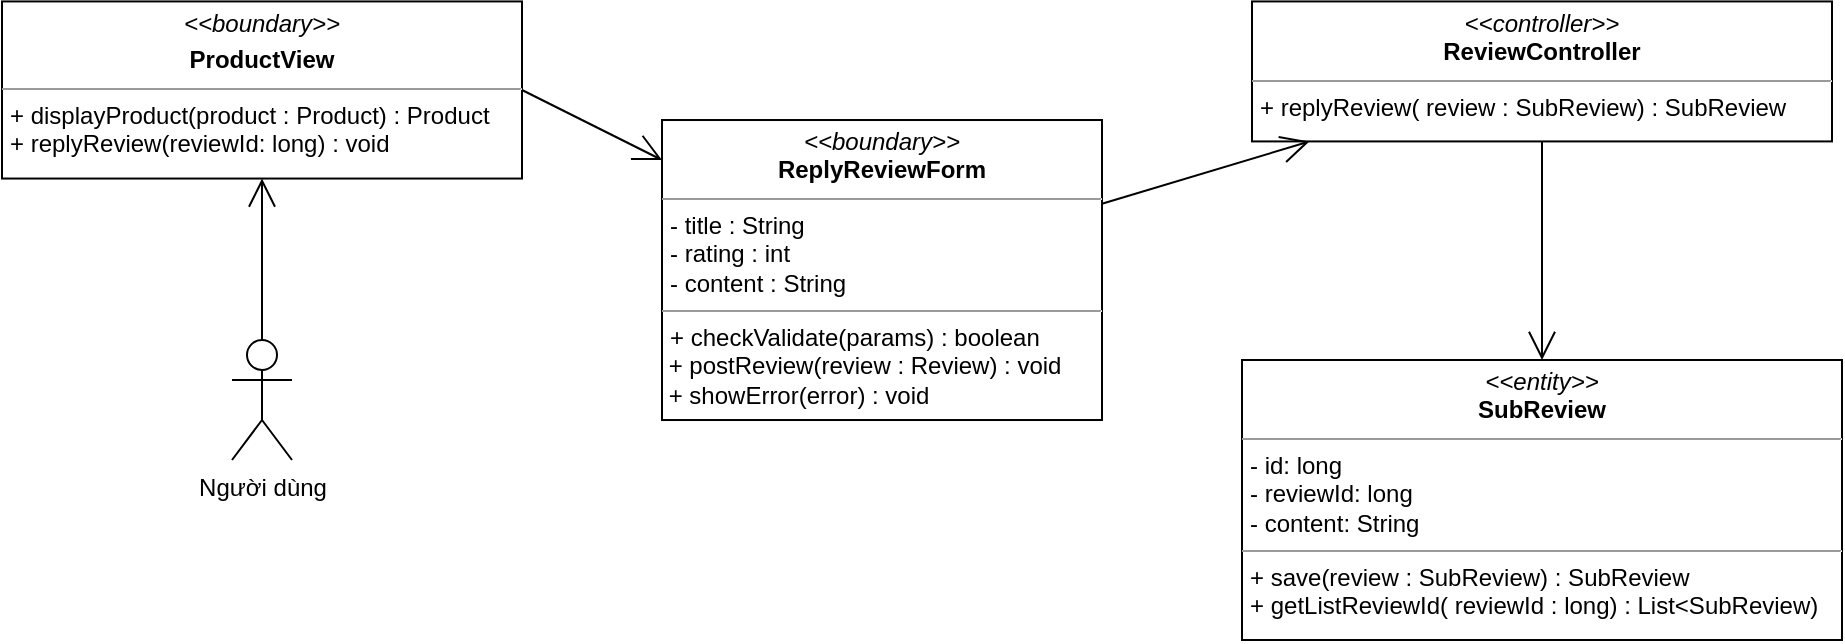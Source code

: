 <mxfile version="14.7.6" type="device"><diagram id="C5RBs43oDa-KdzZeNtuy" name="Page-1"><mxGraphModel dx="1865" dy="521" grid="1" gridSize="10" guides="1" tooltips="1" connect="1" arrows="1" fold="1" page="1" pageScale="1" pageWidth="827" pageHeight="1169" math="0" shadow="0"><root><mxCell id="WIyWlLk6GJQsqaUBKTNV-0"/><mxCell id="WIyWlLk6GJQsqaUBKTNV-1" parent="WIyWlLk6GJQsqaUBKTNV-0"/><mxCell id="gzLJYS7Rt7fZO6HE4Lx0-0" value="&lt;p style=&quot;margin: 0px ; margin-top: 4px ; text-align: center&quot;&gt;&lt;i&gt;&amp;lt;&amp;lt;boundary&amp;gt;&amp;gt;&lt;/i&gt;&lt;/p&gt;&lt;p style=&quot;margin: 0px ; margin-top: 4px ; text-align: center&quot;&gt;&lt;b&gt;ProductView&lt;/b&gt;&lt;/p&gt;&lt;hr size=&quot;1&quot;&gt;&lt;p style=&quot;margin: 0px ; margin-left: 4px&quot;&gt;+ displayProduct(product : Product) : Product&lt;/p&gt;&lt;p style=&quot;margin: 0px ; margin-left: 4px&quot;&gt;&lt;span&gt;+ replyReview(reviewId: long) : void&lt;/span&gt;&lt;/p&gt;" style="verticalAlign=top;align=left;overflow=fill;fontSize=12;fontFamily=Helvetica;html=1;" parent="WIyWlLk6GJQsqaUBKTNV-1" vertex="1"><mxGeometry x="-280" y="20.72" width="260" height="88.55" as="geometry"/></mxCell><mxCell id="gzLJYS7Rt7fZO6HE4Lx0-2" value="" style="endArrow=open;endFill=1;endSize=12;html=1;exitX=1;exitY=0.5;exitDx=0;exitDy=0;" parent="WIyWlLk6GJQsqaUBKTNV-1" source="gzLJYS7Rt7fZO6HE4Lx0-0" target="gzLJYS7Rt7fZO6HE4Lx0-7" edge="1"><mxGeometry width="160" relative="1" as="geometry"><mxPoint x="230" y="198.125" as="sourcePoint"/><mxPoint x="310" y="160" as="targetPoint"/></mxGeometry></mxCell><mxCell id="gzLJYS7Rt7fZO6HE4Lx0-3" value="&lt;p style=&quot;margin: 0px ; margin-top: 4px ; text-align: center&quot;&gt;&lt;i&gt;&amp;lt;&amp;lt;entity&amp;gt;&amp;gt;&lt;/i&gt;&lt;br&gt;&lt;b&gt;SubReview&lt;/b&gt;&lt;/p&gt;&lt;hr size=&quot;1&quot;&gt;&lt;p style=&quot;margin: 0px ; margin-left: 4px&quot;&gt;- id: long&lt;/p&gt;&lt;p style=&quot;margin: 0px ; margin-left: 4px&quot;&gt;- reviewId: long&lt;br&gt;- content: String&lt;/p&gt;&lt;hr size=&quot;1&quot;&gt;&lt;p style=&quot;margin: 0px ; margin-left: 4px&quot;&gt;+ save(review : SubReview) : SubReview&lt;/p&gt;&lt;p style=&quot;margin: 0px ; margin-left: 4px&quot;&gt;+ getListReviewId( reviewId : long) : List&amp;lt;SubReview)&lt;br&gt;&lt;/p&gt;" style="verticalAlign=top;align=left;overflow=fill;fontSize=12;fontFamily=Helvetica;html=1;" parent="WIyWlLk6GJQsqaUBKTNV-1" vertex="1"><mxGeometry x="340" y="200" width="300" height="140" as="geometry"/></mxCell><mxCell id="gzLJYS7Rt7fZO6HE4Lx0-4" value="&lt;p style=&quot;margin: 0px ; margin-top: 4px ; text-align: center&quot;&gt;&lt;i&gt;&amp;lt;&amp;lt;controller&amp;gt;&amp;gt;&lt;/i&gt;&lt;br&gt;&lt;b&gt;ReviewController&lt;/b&gt;&lt;br&gt;&lt;/p&gt;&lt;hr size=&quot;1&quot;&gt;&lt;p style=&quot;margin: 0px ; margin-left: 4px&quot;&gt;&lt;span&gt;+ replyReview( review : SubReview) : SubReview&lt;/span&gt;&lt;/p&gt;" style="verticalAlign=top;align=left;overflow=fill;fontSize=12;fontFamily=Helvetica;html=1;" parent="WIyWlLk6GJQsqaUBKTNV-1" vertex="1"><mxGeometry x="345" y="20.72" width="290" height="69.99" as="geometry"/></mxCell><mxCell id="gzLJYS7Rt7fZO6HE4Lx0-5" value="" style="endArrow=open;endFill=1;endSize=12;html=1;strokeColor=#000000;" parent="WIyWlLk6GJQsqaUBKTNV-1" source="gzLJYS7Rt7fZO6HE4Lx0-4" target="gzLJYS7Rt7fZO6HE4Lx0-3" edge="1"><mxGeometry width="160" relative="1" as="geometry"><mxPoint x="990" y="510.008" as="sourcePoint"/><mxPoint x="870" y="260" as="targetPoint"/></mxGeometry></mxCell><mxCell id="gzLJYS7Rt7fZO6HE4Lx0-7" value="&lt;p style=&quot;margin: 0px ; margin-top: 4px ; text-align: center&quot;&gt;&lt;i&gt;&amp;lt;&amp;lt;boundary&amp;gt;&amp;gt;&lt;/i&gt;&lt;br&gt;&lt;b&gt;ReplyReviewForm&lt;/b&gt;&lt;/p&gt;&lt;hr size=&quot;1&quot;&gt;&lt;p style=&quot;margin: 0px ; margin-left: 4px&quot;&gt;- title : String&lt;br&gt;- rating : int&lt;/p&gt;&lt;p style=&quot;margin: 0px ; margin-left: 4px&quot;&gt;- content : String&lt;/p&gt;&lt;hr size=&quot;1&quot;&gt;&lt;p style=&quot;margin: 0px ; margin-left: 4px&quot;&gt;+ checkValidate(params) : boolean&lt;br&gt;&lt;/p&gt;&amp;nbsp;+ postReview(review : Review) : void&lt;br&gt;&amp;nbsp;+ showError(error) : void" style="verticalAlign=top;align=left;overflow=fill;fontSize=12;fontFamily=Helvetica;html=1;" parent="WIyWlLk6GJQsqaUBKTNV-1" vertex="1"><mxGeometry x="50" y="80.01" width="220" height="150" as="geometry"/></mxCell><mxCell id="gzLJYS7Rt7fZO6HE4Lx0-8" value="" style="endArrow=open;endFill=1;endSize=12;html=1;" parent="WIyWlLk6GJQsqaUBKTNV-1" source="gzLJYS7Rt7fZO6HE4Lx0-7" target="gzLJYS7Rt7fZO6HE4Lx0-4" edge="1"><mxGeometry width="160" relative="1" as="geometry"><mxPoint x="190" y="200" as="sourcePoint"/><mxPoint x="350" y="200" as="targetPoint"/></mxGeometry></mxCell><mxCell id="c6rHXYEo5iqQ8B3g2af3-0" value="Người dùng" style="shape=umlActor;verticalLabelPosition=bottom;verticalAlign=top;html=1;" parent="WIyWlLk6GJQsqaUBKTNV-1" vertex="1"><mxGeometry x="-165" y="190" width="30" height="60" as="geometry"/></mxCell><mxCell id="c6rHXYEo5iqQ8B3g2af3-1" value="" style="endArrow=open;endFill=1;endSize=12;html=1;" parent="WIyWlLk6GJQsqaUBKTNV-1" target="gzLJYS7Rt7fZO6HE4Lx0-0" edge="1" source="c6rHXYEo5iqQ8B3g2af3-0"><mxGeometry width="160" relative="1" as="geometry"><mxPoint x="-190" y="170" as="sourcePoint"/><mxPoint x="-30" y="120" as="targetPoint"/></mxGeometry></mxCell></root></mxGraphModel></diagram></mxfile>